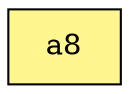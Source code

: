 digraph G {
rankdir=BT;ranksep="2.0";
"a8" [shape=record,fillcolor=khaki1,style=filled,label="{a8}"];
}